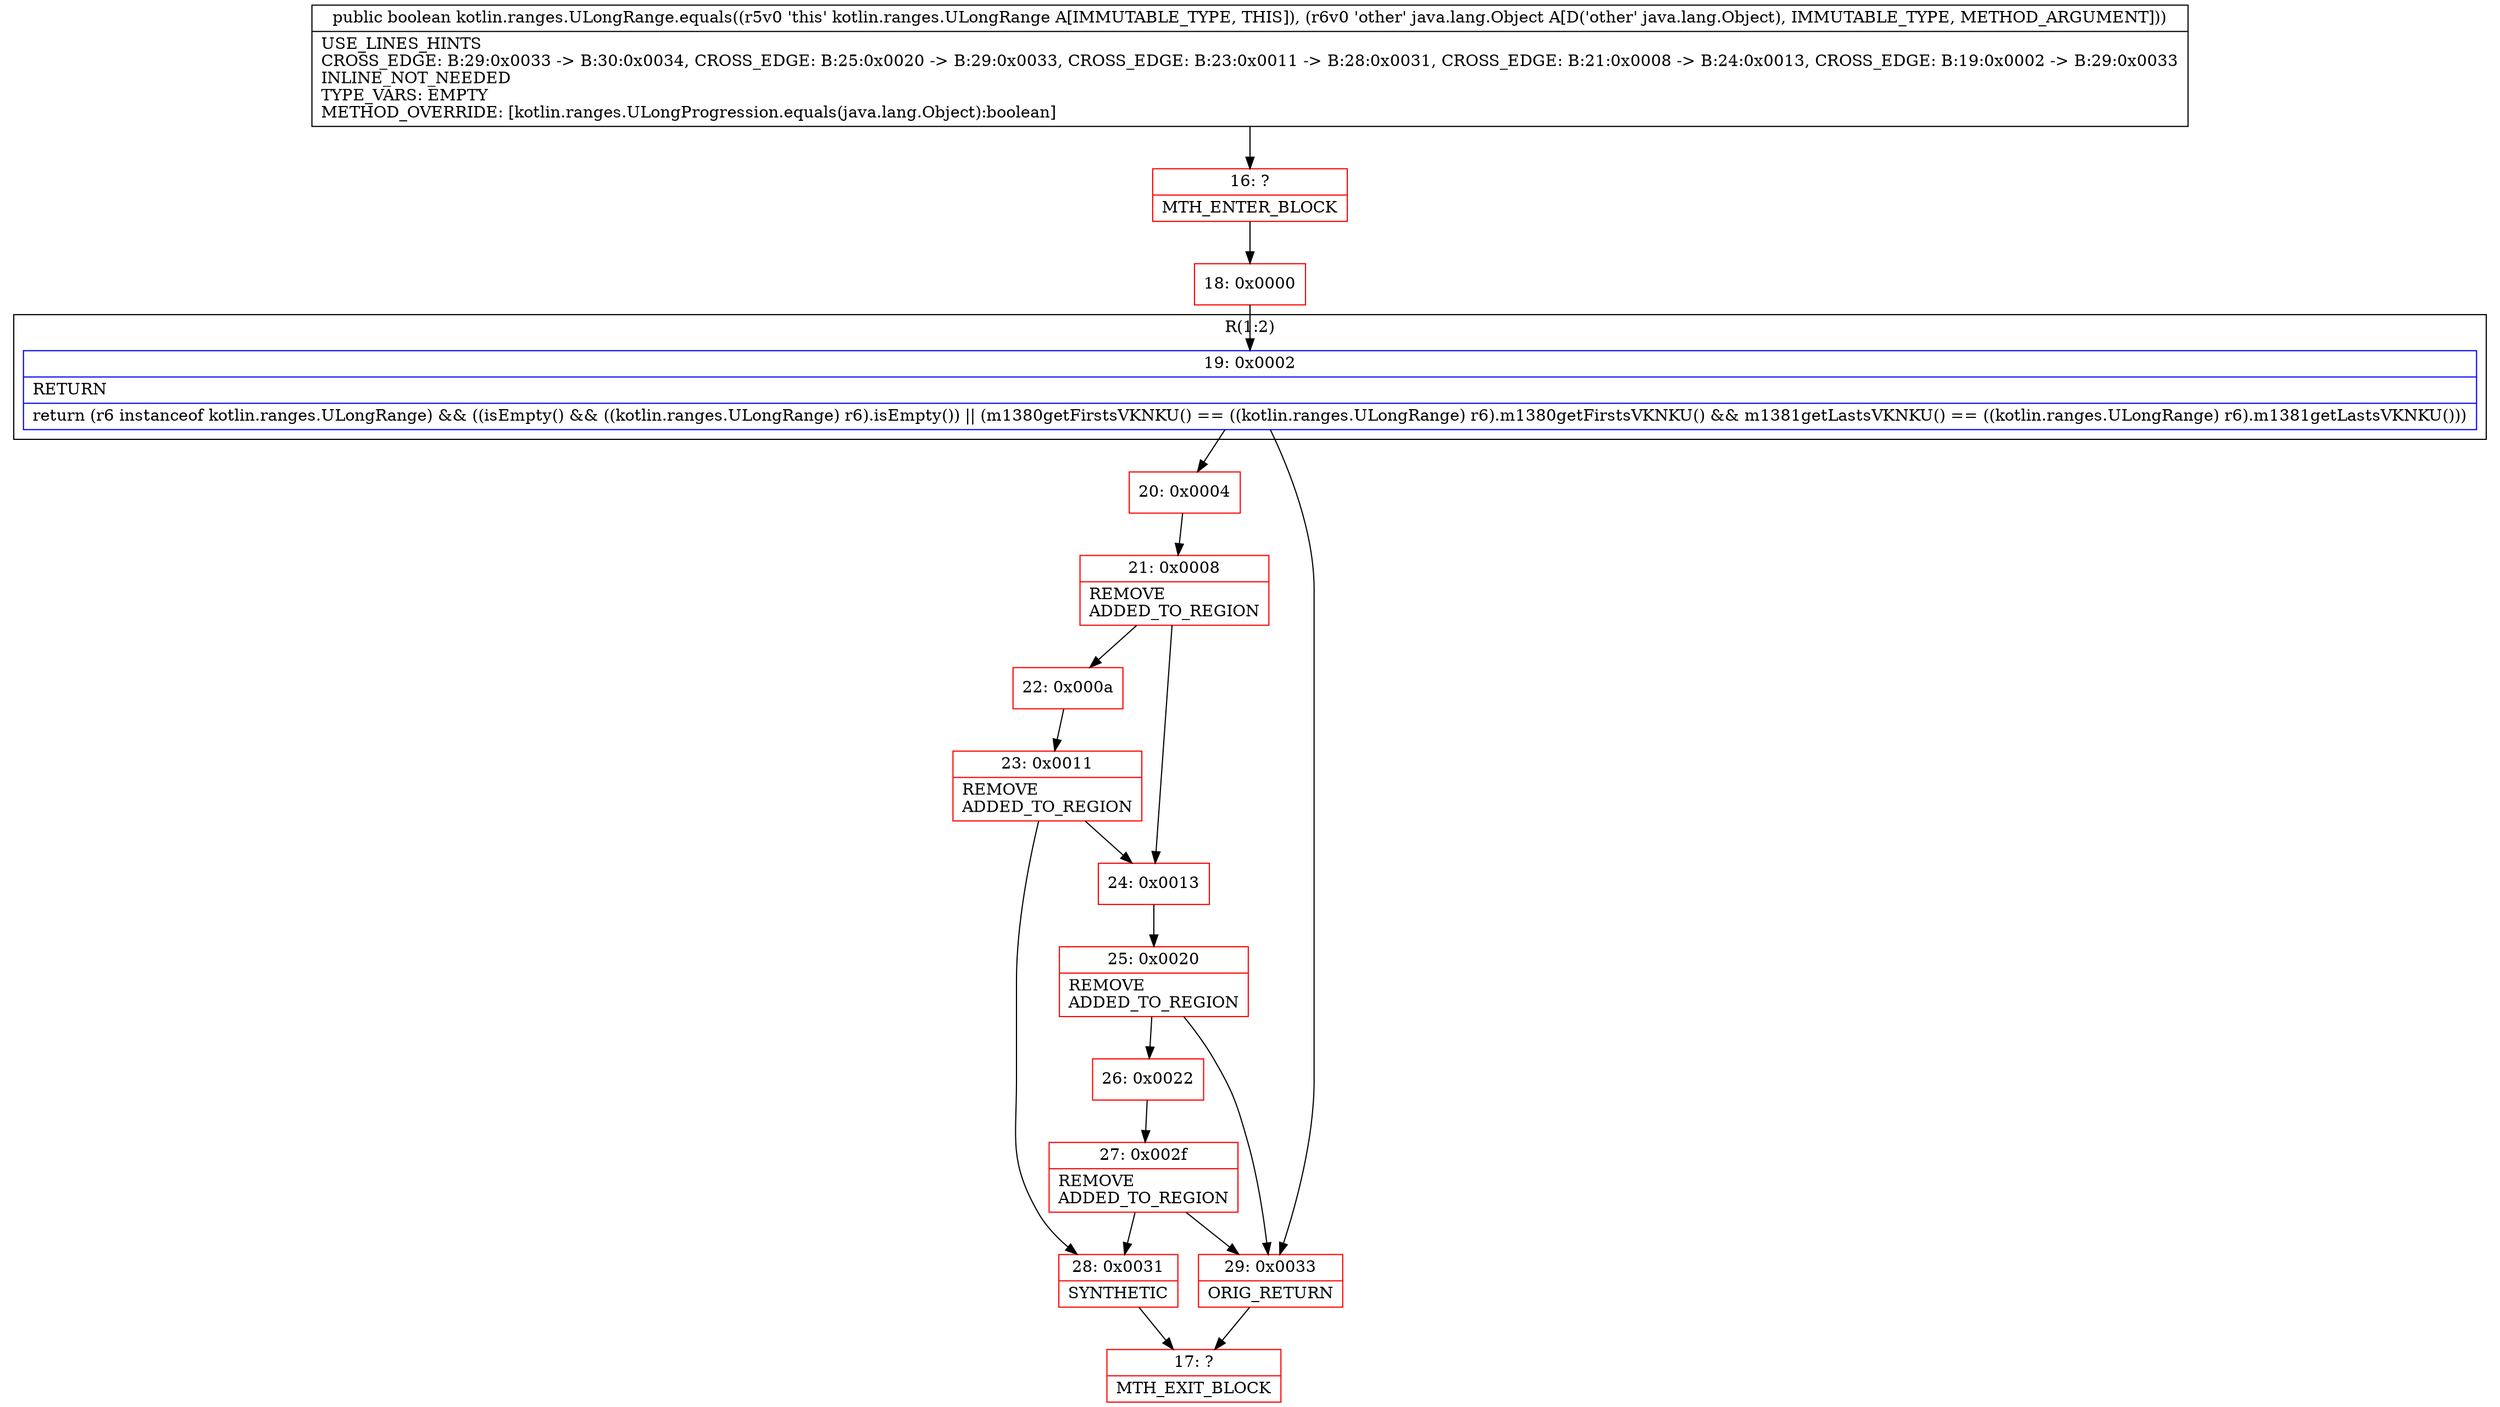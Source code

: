digraph "CFG forkotlin.ranges.ULongRange.equals(Ljava\/lang\/Object;)Z" {
subgraph cluster_Region_2114581216 {
label = "R(1:2)";
node [shape=record,color=blue];
Node_19 [shape=record,label="{19\:\ 0x0002|RETURN\l|return (r6 instanceof kotlin.ranges.ULongRange) && ((isEmpty() && ((kotlin.ranges.ULongRange) r6).isEmpty()) \|\| (m1380getFirstsVKNKU() == ((kotlin.ranges.ULongRange) r6).m1380getFirstsVKNKU() && m1381getLastsVKNKU() == ((kotlin.ranges.ULongRange) r6).m1381getLastsVKNKU()))\l}"];
}
Node_16 [shape=record,color=red,label="{16\:\ ?|MTH_ENTER_BLOCK\l}"];
Node_18 [shape=record,color=red,label="{18\:\ 0x0000}"];
Node_20 [shape=record,color=red,label="{20\:\ 0x0004}"];
Node_21 [shape=record,color=red,label="{21\:\ 0x0008|REMOVE\lADDED_TO_REGION\l}"];
Node_22 [shape=record,color=red,label="{22\:\ 0x000a}"];
Node_23 [shape=record,color=red,label="{23\:\ 0x0011|REMOVE\lADDED_TO_REGION\l}"];
Node_28 [shape=record,color=red,label="{28\:\ 0x0031|SYNTHETIC\l}"];
Node_17 [shape=record,color=red,label="{17\:\ ?|MTH_EXIT_BLOCK\l}"];
Node_24 [shape=record,color=red,label="{24\:\ 0x0013}"];
Node_25 [shape=record,color=red,label="{25\:\ 0x0020|REMOVE\lADDED_TO_REGION\l}"];
Node_26 [shape=record,color=red,label="{26\:\ 0x0022}"];
Node_27 [shape=record,color=red,label="{27\:\ 0x002f|REMOVE\lADDED_TO_REGION\l}"];
Node_29 [shape=record,color=red,label="{29\:\ 0x0033|ORIG_RETURN\l}"];
MethodNode[shape=record,label="{public boolean kotlin.ranges.ULongRange.equals((r5v0 'this' kotlin.ranges.ULongRange A[IMMUTABLE_TYPE, THIS]), (r6v0 'other' java.lang.Object A[D('other' java.lang.Object), IMMUTABLE_TYPE, METHOD_ARGUMENT]))  | USE_LINES_HINTS\lCROSS_EDGE: B:29:0x0033 \-\> B:30:0x0034, CROSS_EDGE: B:25:0x0020 \-\> B:29:0x0033, CROSS_EDGE: B:23:0x0011 \-\> B:28:0x0031, CROSS_EDGE: B:21:0x0008 \-\> B:24:0x0013, CROSS_EDGE: B:19:0x0002 \-\> B:29:0x0033\lINLINE_NOT_NEEDED\lTYPE_VARS: EMPTY\lMETHOD_OVERRIDE: [kotlin.ranges.ULongProgression.equals(java.lang.Object):boolean]\l}"];
MethodNode -> Node_16;Node_19 -> Node_20;
Node_19 -> Node_29;
Node_16 -> Node_18;
Node_18 -> Node_19;
Node_20 -> Node_21;
Node_21 -> Node_22;
Node_21 -> Node_24;
Node_22 -> Node_23;
Node_23 -> Node_24;
Node_23 -> Node_28;
Node_28 -> Node_17;
Node_24 -> Node_25;
Node_25 -> Node_26;
Node_25 -> Node_29;
Node_26 -> Node_27;
Node_27 -> Node_28;
Node_27 -> Node_29;
Node_29 -> Node_17;
}

